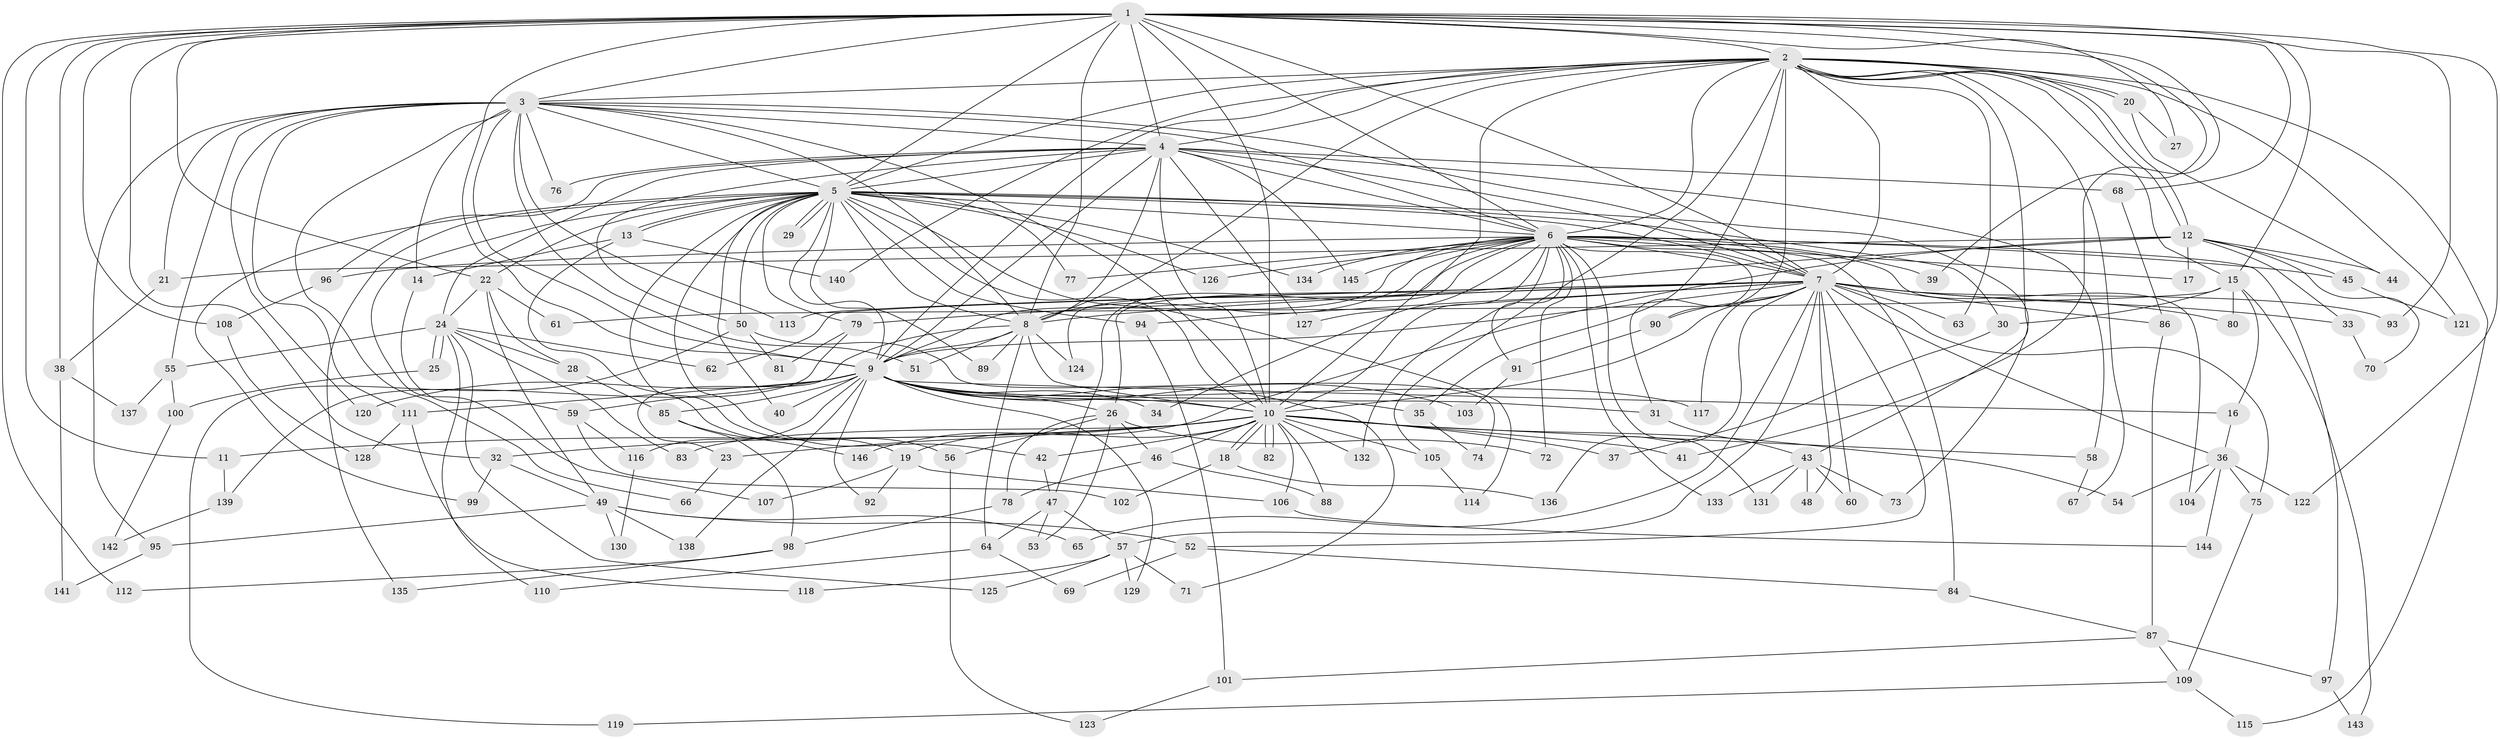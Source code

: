// Generated by graph-tools (version 1.1) at 2025/01/03/09/25 03:01:19]
// undirected, 146 vertices, 317 edges
graph export_dot {
graph [start="1"]
  node [color=gray90,style=filled];
  1;
  2;
  3;
  4;
  5;
  6;
  7;
  8;
  9;
  10;
  11;
  12;
  13;
  14;
  15;
  16;
  17;
  18;
  19;
  20;
  21;
  22;
  23;
  24;
  25;
  26;
  27;
  28;
  29;
  30;
  31;
  32;
  33;
  34;
  35;
  36;
  37;
  38;
  39;
  40;
  41;
  42;
  43;
  44;
  45;
  46;
  47;
  48;
  49;
  50;
  51;
  52;
  53;
  54;
  55;
  56;
  57;
  58;
  59;
  60;
  61;
  62;
  63;
  64;
  65;
  66;
  67;
  68;
  69;
  70;
  71;
  72;
  73;
  74;
  75;
  76;
  77;
  78;
  79;
  80;
  81;
  82;
  83;
  84;
  85;
  86;
  87;
  88;
  89;
  90;
  91;
  92;
  93;
  94;
  95;
  96;
  97;
  98;
  99;
  100;
  101;
  102;
  103;
  104;
  105;
  106;
  107;
  108;
  109;
  110;
  111;
  112;
  113;
  114;
  115;
  116;
  117;
  118;
  119;
  120;
  121;
  122;
  123;
  124;
  125;
  126;
  127;
  128;
  129;
  130;
  131;
  132;
  133;
  134;
  135;
  136;
  137;
  138;
  139;
  140;
  141;
  142;
  143;
  144;
  145;
  146;
  1 -- 2;
  1 -- 3;
  1 -- 4;
  1 -- 5;
  1 -- 6;
  1 -- 7;
  1 -- 8;
  1 -- 9;
  1 -- 10;
  1 -- 11;
  1 -- 15;
  1 -- 22;
  1 -- 27;
  1 -- 32;
  1 -- 38;
  1 -- 39;
  1 -- 41;
  1 -- 68;
  1 -- 93;
  1 -- 108;
  1 -- 112;
  1 -- 122;
  2 -- 3;
  2 -- 4;
  2 -- 5;
  2 -- 6;
  2 -- 7;
  2 -- 8;
  2 -- 9;
  2 -- 10;
  2 -- 12;
  2 -- 12;
  2 -- 15;
  2 -- 20;
  2 -- 20;
  2 -- 35;
  2 -- 43;
  2 -- 63;
  2 -- 67;
  2 -- 90;
  2 -- 105;
  2 -- 115;
  2 -- 121;
  2 -- 140;
  3 -- 4;
  3 -- 5;
  3 -- 6;
  3 -- 7;
  3 -- 8;
  3 -- 9;
  3 -- 10;
  3 -- 14;
  3 -- 21;
  3 -- 51;
  3 -- 55;
  3 -- 66;
  3 -- 76;
  3 -- 95;
  3 -- 111;
  3 -- 113;
  3 -- 120;
  4 -- 5;
  4 -- 6;
  4 -- 7;
  4 -- 8;
  4 -- 9;
  4 -- 10;
  4 -- 24;
  4 -- 50;
  4 -- 58;
  4 -- 68;
  4 -- 76;
  4 -- 96;
  4 -- 127;
  4 -- 145;
  5 -- 6;
  5 -- 7;
  5 -- 8;
  5 -- 9;
  5 -- 10;
  5 -- 13;
  5 -- 13;
  5 -- 22;
  5 -- 29;
  5 -- 29;
  5 -- 30;
  5 -- 40;
  5 -- 42;
  5 -- 50;
  5 -- 56;
  5 -- 73;
  5 -- 77;
  5 -- 79;
  5 -- 89;
  5 -- 94;
  5 -- 99;
  5 -- 107;
  5 -- 114;
  5 -- 126;
  5 -- 134;
  5 -- 135;
  6 -- 7;
  6 -- 8;
  6 -- 9;
  6 -- 10;
  6 -- 17;
  6 -- 31;
  6 -- 34;
  6 -- 39;
  6 -- 45;
  6 -- 47;
  6 -- 72;
  6 -- 77;
  6 -- 84;
  6 -- 91;
  6 -- 96;
  6 -- 97;
  6 -- 104;
  6 -- 124;
  6 -- 126;
  6 -- 131;
  6 -- 132;
  6 -- 133;
  6 -- 134;
  6 -- 145;
  7 -- 8;
  7 -- 9;
  7 -- 10;
  7 -- 33;
  7 -- 36;
  7 -- 48;
  7 -- 52;
  7 -- 57;
  7 -- 60;
  7 -- 62;
  7 -- 63;
  7 -- 65;
  7 -- 75;
  7 -- 79;
  7 -- 80;
  7 -- 86;
  7 -- 90;
  7 -- 93;
  7 -- 94;
  7 -- 113;
  7 -- 117;
  7 -- 127;
  7 -- 136;
  8 -- 9;
  8 -- 10;
  8 -- 23;
  8 -- 51;
  8 -- 64;
  8 -- 89;
  8 -- 124;
  9 -- 10;
  9 -- 16;
  9 -- 26;
  9 -- 31;
  9 -- 34;
  9 -- 35;
  9 -- 40;
  9 -- 59;
  9 -- 71;
  9 -- 85;
  9 -- 92;
  9 -- 103;
  9 -- 111;
  9 -- 116;
  9 -- 117;
  9 -- 120;
  9 -- 129;
  9 -- 138;
  10 -- 11;
  10 -- 18;
  10 -- 18;
  10 -- 19;
  10 -- 23;
  10 -- 32;
  10 -- 37;
  10 -- 41;
  10 -- 42;
  10 -- 46;
  10 -- 54;
  10 -- 58;
  10 -- 82;
  10 -- 82;
  10 -- 83;
  10 -- 88;
  10 -- 105;
  10 -- 106;
  10 -- 132;
  11 -- 139;
  12 -- 17;
  12 -- 21;
  12 -- 26;
  12 -- 33;
  12 -- 44;
  12 -- 45;
  12 -- 70;
  12 -- 146;
  13 -- 14;
  13 -- 19;
  13 -- 140;
  14 -- 59;
  15 -- 16;
  15 -- 30;
  15 -- 61;
  15 -- 80;
  15 -- 143;
  16 -- 36;
  18 -- 102;
  18 -- 136;
  19 -- 92;
  19 -- 106;
  19 -- 107;
  20 -- 27;
  20 -- 44;
  21 -- 38;
  22 -- 24;
  22 -- 28;
  22 -- 49;
  22 -- 61;
  23 -- 66;
  24 -- 25;
  24 -- 25;
  24 -- 28;
  24 -- 55;
  24 -- 62;
  24 -- 83;
  24 -- 110;
  24 -- 125;
  25 -- 100;
  26 -- 46;
  26 -- 53;
  26 -- 56;
  26 -- 72;
  26 -- 78;
  28 -- 85;
  30 -- 37;
  31 -- 43;
  32 -- 49;
  32 -- 99;
  33 -- 70;
  35 -- 74;
  36 -- 54;
  36 -- 75;
  36 -- 104;
  36 -- 122;
  36 -- 144;
  38 -- 137;
  38 -- 141;
  42 -- 47;
  43 -- 48;
  43 -- 60;
  43 -- 73;
  43 -- 131;
  43 -- 133;
  45 -- 121;
  46 -- 78;
  46 -- 88;
  47 -- 53;
  47 -- 57;
  47 -- 64;
  49 -- 52;
  49 -- 65;
  49 -- 95;
  49 -- 130;
  49 -- 138;
  50 -- 74;
  50 -- 81;
  50 -- 119;
  52 -- 69;
  52 -- 84;
  55 -- 100;
  55 -- 137;
  56 -- 123;
  57 -- 71;
  57 -- 118;
  57 -- 125;
  57 -- 129;
  58 -- 67;
  59 -- 102;
  59 -- 116;
  64 -- 69;
  64 -- 110;
  68 -- 86;
  75 -- 109;
  78 -- 98;
  79 -- 81;
  79 -- 139;
  84 -- 87;
  85 -- 98;
  85 -- 146;
  86 -- 87;
  87 -- 97;
  87 -- 101;
  87 -- 109;
  90 -- 91;
  91 -- 103;
  94 -- 101;
  95 -- 141;
  96 -- 108;
  97 -- 143;
  98 -- 112;
  98 -- 135;
  100 -- 142;
  101 -- 123;
  105 -- 114;
  106 -- 144;
  108 -- 128;
  109 -- 115;
  109 -- 119;
  111 -- 118;
  111 -- 128;
  116 -- 130;
  139 -- 142;
}
